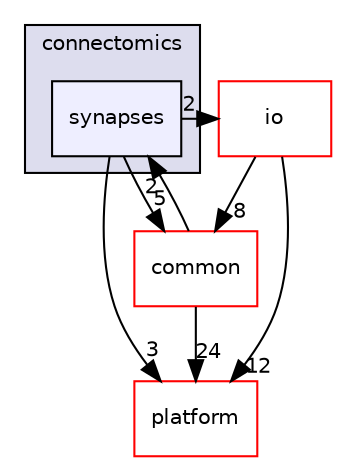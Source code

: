 digraph "bioexplorer/backend/science/connectomics/synapses" {
  compound=true
  node [ fontsize="10", fontname="Helvetica"];
  edge [ labelfontsize="10", labelfontname="Helvetica"];
  subgraph clusterdir_facbdce5043c3807997b3ff6b2f121e6 {
    graph [ bgcolor="#ddddee", pencolor="black", label="connectomics" fontname="Helvetica", fontsize="10", URL="dir_facbdce5043c3807997b3ff6b2f121e6.html"]
  dir_1d77727f2f2799a97d6ef604f4366f76 [shape=box, label="synapses", style="filled", fillcolor="#eeeeff", pencolor="black", URL="dir_1d77727f2f2799a97d6ef604f4366f76.html"];
  }
  dir_250f267abadc546ecc00bd4d0ef83277 [shape=box label="io" fillcolor="white" style="filled" color="red" URL="dir_250f267abadc546ecc00bd4d0ef83277.html"];
  dir_5e35986c19ea419782b8bbaa2dbf7d22 [shape=box label="common" fillcolor="white" style="filled" color="red" URL="dir_5e35986c19ea419782b8bbaa2dbf7d22.html"];
  dir_c5a52a81292cf9a5167198f4f346d6d9 [shape=box label="platform" fillcolor="white" style="filled" color="red" URL="dir_c5a52a81292cf9a5167198f4f346d6d9.html"];
  dir_250f267abadc546ecc00bd4d0ef83277->dir_5e35986c19ea419782b8bbaa2dbf7d22 [headlabel="8", labeldistance=1.5 headhref="dir_000051_000043.html"];
  dir_250f267abadc546ecc00bd4d0ef83277->dir_c5a52a81292cf9a5167198f4f346d6d9 [headlabel="12", labeldistance=1.5 headhref="dir_000051_000061.html"];
  dir_1d77727f2f2799a97d6ef604f4366f76->dir_250f267abadc546ecc00bd4d0ef83277 [headlabel="2", labeldistance=1.5 headhref="dir_000047_000051.html"];
  dir_1d77727f2f2799a97d6ef604f4366f76->dir_5e35986c19ea419782b8bbaa2dbf7d22 [headlabel="5", labeldistance=1.5 headhref="dir_000047_000043.html"];
  dir_1d77727f2f2799a97d6ef604f4366f76->dir_c5a52a81292cf9a5167198f4f346d6d9 [headlabel="3", labeldistance=1.5 headhref="dir_000047_000061.html"];
  dir_5e35986c19ea419782b8bbaa2dbf7d22->dir_1d77727f2f2799a97d6ef604f4366f76 [headlabel="2", labeldistance=1.5 headhref="dir_000043_000047.html"];
  dir_5e35986c19ea419782b8bbaa2dbf7d22->dir_c5a52a81292cf9a5167198f4f346d6d9 [headlabel="24", labeldistance=1.5 headhref="dir_000043_000061.html"];
}
